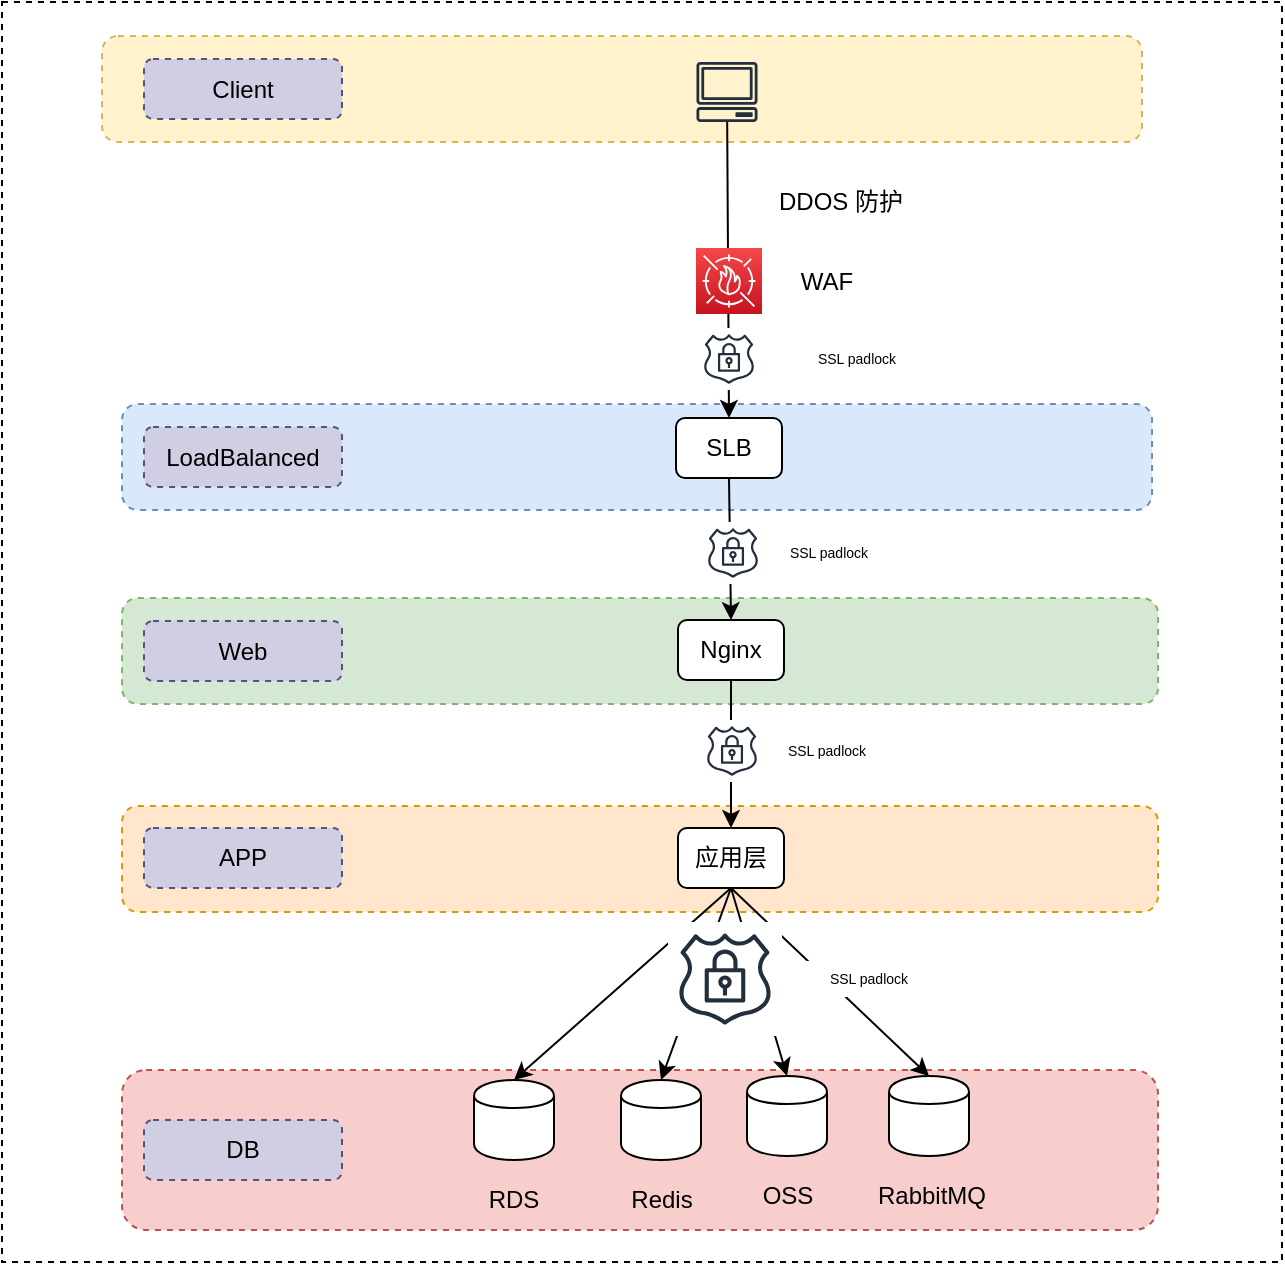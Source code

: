 <mxfile pages="1" version="11.1.5" type="github"><diagram id="nbEE-CBh3rNw5DolyWKX" name="Page-1"><mxGraphModel dx="1426" dy="773" grid="1" gridSize="10" guides="1" tooltips="1" connect="1" arrows="1" fold="1" page="1" pageScale="1" pageWidth="827" pageHeight="1169" math="0" shadow="0"><root><mxCell id="0"/><mxCell id="1" parent="0"/><mxCell id="W1braK7Zxa0GBZtuupTI-1" value="" style="rounded=0;whiteSpace=wrap;html=1;dashed=1;" vertex="1" parent="1"><mxGeometry x="20" y="80" width="640" height="630" as="geometry"/></mxCell><mxCell id="W1braK7Zxa0GBZtuupTI-2" value="" style="rounded=1;whiteSpace=wrap;html=1;dashed=1;fillColor=#fff2cc;strokeColor=#d6b656;" vertex="1" parent="1"><mxGeometry x="70" y="97" width="520" height="53" as="geometry"/></mxCell><mxCell id="W1braK7Zxa0GBZtuupTI-3" value="" style="rounded=1;whiteSpace=wrap;html=1;dashed=1;fillColor=#dae8fc;strokeColor=#6c8ebf;" vertex="1" parent="1"><mxGeometry x="80" y="281" width="515" height="53" as="geometry"/></mxCell><mxCell id="W1braK7Zxa0GBZtuupTI-4" value="" style="rounded=1;whiteSpace=wrap;html=1;dashed=1;fillColor=#d5e8d4;strokeColor=#82b366;" vertex="1" parent="1"><mxGeometry x="80" y="378" width="518" height="53" as="geometry"/></mxCell><mxCell id="W1braK7Zxa0GBZtuupTI-5" value="" style="rounded=1;whiteSpace=wrap;html=1;dashed=1;fillColor=#ffe6cc;strokeColor=#d79b00;" vertex="1" parent="1"><mxGeometry x="80" y="482" width="518" height="53" as="geometry"/></mxCell><mxCell id="W1braK7Zxa0GBZtuupTI-6" value="" style="rounded=1;whiteSpace=wrap;html=1;dashed=1;fillColor=#f8cecc;strokeColor=#b85450;" vertex="1" parent="1"><mxGeometry x="80" y="614" width="518" height="80" as="geometry"/></mxCell><mxCell id="u-Semw3MlkJ_myNkFAuX-2" value="" style="outlineConnect=0;fontColor=#232F3E;gradientColor=none;fillColor=#232F3E;strokeColor=none;dashed=0;verticalLabelPosition=bottom;verticalAlign=top;align=center;html=1;fontSize=12;fontStyle=0;aspect=fixed;pointerEvents=1;shape=mxgraph.aws4.client;" parent="1" vertex="1"><mxGeometry x="367" y="110" width="31" height="30" as="geometry"/></mxCell><mxCell id="u-Semw3MlkJ_myNkFAuX-3" value="SLB" style="rounded=1;whiteSpace=wrap;html=1;" parent="1" vertex="1"><mxGeometry x="357" y="288" width="53" height="30" as="geometry"/></mxCell><mxCell id="u-Semw3MlkJ_myNkFAuX-5" value="Nginx" style="rounded=1;whiteSpace=wrap;html=1;" parent="1" vertex="1"><mxGeometry x="358" y="389" width="53" height="30" as="geometry"/></mxCell><mxCell id="u-Semw3MlkJ_myNkFAuX-6" value="" style="endArrow=classic;html=1;entryX=0.5;entryY=0;entryDx=0;entryDy=0;exitX=0.5;exitY=1;exitDx=0;exitDy=0;" parent="1" source="u-Semw3MlkJ_myNkFAuX-3" target="u-Semw3MlkJ_myNkFAuX-5" edge="1"><mxGeometry width="50" height="50" relative="1" as="geometry"><mxPoint x="393.5" y="234" as="sourcePoint"/><mxPoint x="393.5" y="298" as="targetPoint"/></mxGeometry></mxCell><mxCell id="u-Semw3MlkJ_myNkFAuX-8" value="应用层" style="rounded=1;whiteSpace=wrap;html=1;" parent="1" vertex="1"><mxGeometry x="358" y="493" width="53" height="30" as="geometry"/></mxCell><mxCell id="u-Semw3MlkJ_myNkFAuX-9" value="" style="shape=cylinder;whiteSpace=wrap;html=1;boundedLbl=1;backgroundOutline=1;" parent="1" vertex="1"><mxGeometry x="256" y="619" width="40" height="40" as="geometry"/></mxCell><mxCell id="u-Semw3MlkJ_myNkFAuX-10" value="RDS" style="text;html=1;strokeColor=none;fillColor=none;align=center;verticalAlign=middle;whiteSpace=wrap;rounded=0;" parent="1" vertex="1"><mxGeometry x="256" y="669" width="40" height="20" as="geometry"/></mxCell><mxCell id="u-Semw3MlkJ_myNkFAuX-11" value="" style="shape=cylinder;whiteSpace=wrap;html=1;boundedLbl=1;backgroundOutline=1;" parent="1" vertex="1"><mxGeometry x="329.5" y="619" width="40" height="40" as="geometry"/></mxCell><mxCell id="u-Semw3MlkJ_myNkFAuX-12" value="Redis" style="text;html=1;strokeColor=none;fillColor=none;align=center;verticalAlign=middle;whiteSpace=wrap;rounded=0;" parent="1" vertex="1"><mxGeometry x="329.5" y="669" width="40" height="20" as="geometry"/></mxCell><mxCell id="u-Semw3MlkJ_myNkFAuX-15" value="" style="shape=cylinder;whiteSpace=wrap;html=1;boundedLbl=1;backgroundOutline=1;" parent="1" vertex="1"><mxGeometry x="392.5" y="617" width="40" height="40" as="geometry"/></mxCell><mxCell id="u-Semw3MlkJ_myNkFAuX-16" value="OSS" style="text;html=1;strokeColor=none;fillColor=none;align=center;verticalAlign=middle;whiteSpace=wrap;rounded=0;" parent="1" vertex="1"><mxGeometry x="392.5" y="667" width="40" height="20" as="geometry"/></mxCell><mxCell id="u-Semw3MlkJ_myNkFAuX-17" value="" style="endArrow=classic;html=1;entryX=0.5;entryY=0;entryDx=0;entryDy=0;exitX=0.5;exitY=1;exitDx=0;exitDy=0;" parent="1" source="u-Semw3MlkJ_myNkFAuX-5" target="u-Semw3MlkJ_myNkFAuX-8" edge="1"><mxGeometry width="50" height="50" relative="1" as="geometry"><mxPoint x="393.5" y="328" as="sourcePoint"/><mxPoint x="393.5" y="384" as="targetPoint"/></mxGeometry></mxCell><mxCell id="u-Semw3MlkJ_myNkFAuX-18" value="" style="endArrow=classic;html=1;entryX=0.5;entryY=0;entryDx=0;entryDy=0;exitX=0.5;exitY=1;exitDx=0;exitDy=0;" parent="1" source="u-Semw3MlkJ_myNkFAuX-8" target="u-Semw3MlkJ_myNkFAuX-9" edge="1"><mxGeometry width="50" height="50" relative="1" as="geometry"><mxPoint x="393.5" y="414" as="sourcePoint"/><mxPoint x="393.5" y="488" as="targetPoint"/></mxGeometry></mxCell><mxCell id="u-Semw3MlkJ_myNkFAuX-19" value="" style="endArrow=classic;html=1;entryX=0.5;entryY=0;entryDx=0;entryDy=0;exitX=0.5;exitY=1;exitDx=0;exitDy=0;" parent="1" source="u-Semw3MlkJ_myNkFAuX-8" target="u-Semw3MlkJ_myNkFAuX-11" edge="1"><mxGeometry width="50" height="50" relative="1" as="geometry"><mxPoint x="380" y="514" as="sourcePoint"/><mxPoint x="218" y="572" as="targetPoint"/></mxGeometry></mxCell><mxCell id="u-Semw3MlkJ_myNkFAuX-21" value="" style="endArrow=classic;html=1;entryX=0.5;entryY=0;entryDx=0;entryDy=0;exitX=0.5;exitY=1;exitDx=0;exitDy=0;" parent="1" source="u-Semw3MlkJ_myNkFAuX-8" target="u-Semw3MlkJ_myNkFAuX-15" edge="1"><mxGeometry width="50" height="50" relative="1" as="geometry"><mxPoint x="393.5" y="518" as="sourcePoint"/><mxPoint x="450.5" y="572" as="targetPoint"/></mxGeometry></mxCell><mxCell id="u-Semw3MlkJ_myNkFAuX-22" value="" style="shape=cylinder;whiteSpace=wrap;html=1;boundedLbl=1;backgroundOutline=1;" parent="1" vertex="1"><mxGeometry x="463.5" y="617" width="40" height="40" as="geometry"/></mxCell><mxCell id="u-Semw3MlkJ_myNkFAuX-23" value="RabbitMQ" style="text;html=1;strokeColor=none;fillColor=none;align=center;verticalAlign=middle;whiteSpace=wrap;rounded=0;" parent="1" vertex="1"><mxGeometry x="464.5" y="667" width="40" height="20" as="geometry"/></mxCell><mxCell id="u-Semw3MlkJ_myNkFAuX-24" value="" style="endArrow=classic;html=1;entryX=0.5;entryY=0;entryDx=0;entryDy=0;exitX=0.5;exitY=1;exitDx=0;exitDy=0;" parent="1" source="u-Semw3MlkJ_myNkFAuX-8" target="u-Semw3MlkJ_myNkFAuX-22" edge="1"><mxGeometry width="50" height="50" relative="1" as="geometry"><mxPoint x="390" y="504" as="sourcePoint"/><mxPoint x="529" y="572" as="targetPoint"/></mxGeometry></mxCell><mxCell id="u-Semw3MlkJ_myNkFAuX-31" value="" style="endArrow=classic;html=1;entryX=0.5;entryY=0;entryDx=0;entryDy=0;" parent="1" source="u-Semw3MlkJ_myNkFAuX-2" target="u-Semw3MlkJ_myNkFAuX-3" edge="1"><mxGeometry width="50" height="50" relative="1" as="geometry"><mxPoint x="383.5" y="181" as="sourcePoint"/><mxPoint x="381.5" y="150" as="targetPoint"/></mxGeometry></mxCell><mxCell id="u-Semw3MlkJ_myNkFAuX-29" value="" style="outlineConnect=0;fontColor=#232F3E;gradientColor=none;strokeColor=#232F3E;fillColor=#ffffff;dashed=0;verticalLabelPosition=bottom;verticalAlign=top;align=center;html=1;fontSize=7;fontStyle=0;aspect=fixed;shape=mxgraph.aws4.resourceIcon;resIcon=mxgraph.aws4.ssl_padlock;" parent="1" vertex="1"><mxGeometry x="368" y="243" width="31" height="31" as="geometry"/></mxCell><mxCell id="u-Semw3MlkJ_myNkFAuX-44" value="" style="outlineConnect=0;fontColor=#232F3E;gradientColor=none;strokeColor=#232F3E;fillColor=#ffffff;dashed=0;verticalLabelPosition=bottom;verticalAlign=top;align=center;html=1;fontSize=7;fontStyle=0;aspect=fixed;shape=mxgraph.aws4.resourceIcon;resIcon=mxgraph.aws4.ssl_padlock;" parent="1" vertex="1"><mxGeometry x="370" y="340" width="31" height="31" as="geometry"/></mxCell><mxCell id="u-Semw3MlkJ_myNkFAuX-45" value="" style="outlineConnect=0;fontColor=#232F3E;gradientColor=none;strokeColor=#232F3E;fillColor=#ffffff;dashed=0;verticalLabelPosition=bottom;verticalAlign=top;align=center;html=1;fontSize=7;fontStyle=0;aspect=fixed;shape=mxgraph.aws4.resourceIcon;resIcon=mxgraph.aws4.ssl_padlock;" parent="1" vertex="1"><mxGeometry x="369.5" y="439" width="31" height="31" as="geometry"/></mxCell><mxCell id="u-Semw3MlkJ_myNkFAuX-48" value="" style="outlineConnect=0;fontColor=#232F3E;gradientColor=none;strokeColor=#232F3E;fillColor=#ffffff;dashed=0;verticalLabelPosition=bottom;verticalAlign=top;align=center;html=1;fontSize=7;fontStyle=0;aspect=fixed;shape=mxgraph.aws4.resourceIcon;resIcon=mxgraph.aws4.ssl_padlock;" parent="1" vertex="1"><mxGeometry x="353" y="540" width="57" height="57" as="geometry"/></mxCell><mxCell id="u-Semw3MlkJ_myNkFAuX-50" value="SSL padlock&lt;br&gt;" style="text;html=1;strokeColor=none;fillColor=none;align=center;verticalAlign=middle;whiteSpace=wrap;rounded=0;fontSize=7;" parent="1" vertex="1"><mxGeometry x="397" y="249.5" width="101" height="18" as="geometry"/></mxCell><mxCell id="u-Semw3MlkJ_myNkFAuX-51" value="SSL padlock&lt;br&gt;" style="text;html=1;strokeColor=none;fillColor=none;align=center;verticalAlign=middle;whiteSpace=wrap;rounded=0;fontSize=7;" parent="1" vertex="1"><mxGeometry x="386" y="346.5" width="95" height="18" as="geometry"/></mxCell><mxCell id="u-Semw3MlkJ_myNkFAuX-52" value="SSL padlock&lt;br&gt;" style="text;html=1;strokeColor=none;fillColor=none;align=center;verticalAlign=middle;whiteSpace=wrap;rounded=0;fontSize=7;" parent="1" vertex="1"><mxGeometry x="384.5" y="445.5" width="95" height="18" as="geometry"/></mxCell><mxCell id="u-Semw3MlkJ_myNkFAuX-53" value="SSL padlock&lt;br&gt;" style="text;html=1;align=center;verticalAlign=middle;whiteSpace=wrap;rounded=0;fontSize=7;fillColor=#ffffff;" parent="1" vertex="1"><mxGeometry x="406" y="559.5" width="95" height="18" as="geometry"/></mxCell><mxCell id="W1braK7Zxa0GBZtuupTI-10" value="" style="shape=image;html=1;verticalAlign=top;verticalLabelPosition=bottom;labelBackgroundColor=#ffffff;imageAspect=0;aspect=fixed;image=https://cdn2.iconfinder.com/data/icons/whcompare-servers-web-hosting/50/ddos-protection-128.png;dashed=1;" vertex="1" parent="1"><mxGeometry x="368" y="153" width="40" height="40" as="geometry"/></mxCell><mxCell id="W1braK7Zxa0GBZtuupTI-11" value="" style="outlineConnect=0;fontColor=#232F3E;gradientColor=#F54749;gradientDirection=north;fillColor=#C7131F;strokeColor=#ffffff;dashed=0;verticalLabelPosition=bottom;verticalAlign=top;align=center;html=1;fontSize=12;fontStyle=0;aspect=fixed;shape=mxgraph.aws4.resourceIcon;resIcon=mxgraph.aws4.waf;" vertex="1" parent="1"><mxGeometry x="367" y="203" width="33" height="33" as="geometry"/></mxCell><mxCell id="W1braK7Zxa0GBZtuupTI-12" value="DDOS 防护" style="text;html=1;strokeColor=none;fillColor=none;align=center;verticalAlign=middle;whiteSpace=wrap;rounded=0;dashed=1;" vertex="1" parent="1"><mxGeometry x="400" y="170" width="79" height="20" as="geometry"/></mxCell><mxCell id="W1braK7Zxa0GBZtuupTI-13" value="WAF" style="text;html=1;strokeColor=none;fillColor=none;align=center;verticalAlign=middle;whiteSpace=wrap;rounded=0;dashed=1;" vertex="1" parent="1"><mxGeometry x="392.5" y="210" width="79" height="20" as="geometry"/></mxCell><mxCell id="W1braK7Zxa0GBZtuupTI-15" value="Client" style="rounded=1;whiteSpace=wrap;html=1;dashed=1;fillColor=#d0cee2;strokeColor=#56517e;" vertex="1" parent="1"><mxGeometry x="91" y="108.5" width="99" height="30" as="geometry"/></mxCell><mxCell id="W1braK7Zxa0GBZtuupTI-16" value="LoadBalanced" style="rounded=1;whiteSpace=wrap;html=1;dashed=1;fillColor=#d0cee2;strokeColor=#56517e;" vertex="1" parent="1"><mxGeometry x="91" y="292.5" width="99" height="30" as="geometry"/></mxCell><mxCell id="W1braK7Zxa0GBZtuupTI-17" value="Web" style="rounded=1;whiteSpace=wrap;html=1;dashed=1;fillColor=#d0cee2;strokeColor=#56517e;" vertex="1" parent="1"><mxGeometry x="91" y="389.5" width="99" height="30" as="geometry"/></mxCell><mxCell id="W1braK7Zxa0GBZtuupTI-18" value="APP" style="rounded=1;whiteSpace=wrap;html=1;dashed=1;fillColor=#d0cee2;strokeColor=#56517e;" vertex="1" parent="1"><mxGeometry x="91" y="493" width="99" height="30" as="geometry"/></mxCell><mxCell id="W1braK7Zxa0GBZtuupTI-19" value="DB" style="rounded=1;whiteSpace=wrap;html=1;dashed=1;fillColor=#d0cee2;strokeColor=#56517e;" vertex="1" parent="1"><mxGeometry x="91" y="639" width="99" height="30" as="geometry"/></mxCell></root></mxGraphModel></diagram></mxfile>